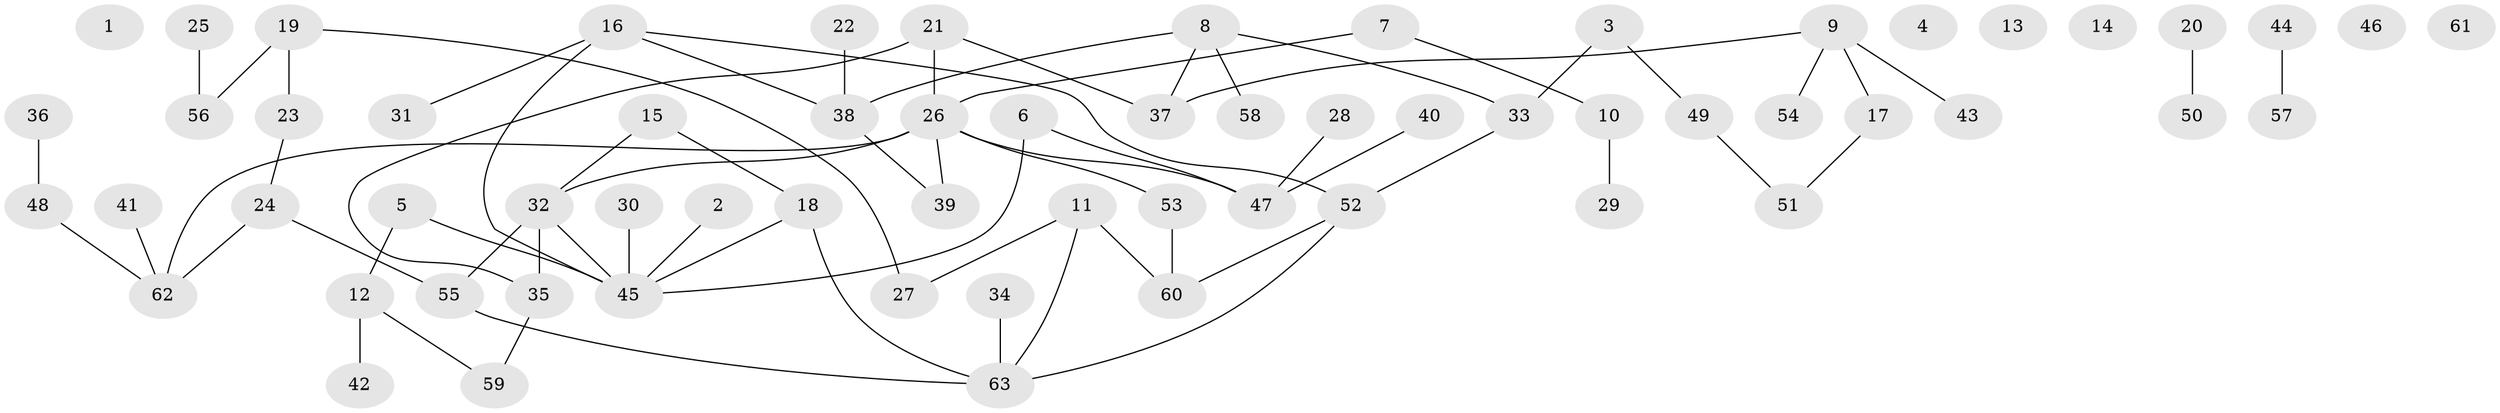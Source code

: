 // coarse degree distribution, {0: 0.2, 1: 0.275, 2: 0.1, 7: 0.05, 5: 0.05, 3: 0.225, 6: 0.05, 4: 0.05}
// Generated by graph-tools (version 1.1) at 2025/23/03/03/25 07:23:26]
// undirected, 63 vertices, 68 edges
graph export_dot {
graph [start="1"]
  node [color=gray90,style=filled];
  1;
  2;
  3;
  4;
  5;
  6;
  7;
  8;
  9;
  10;
  11;
  12;
  13;
  14;
  15;
  16;
  17;
  18;
  19;
  20;
  21;
  22;
  23;
  24;
  25;
  26;
  27;
  28;
  29;
  30;
  31;
  32;
  33;
  34;
  35;
  36;
  37;
  38;
  39;
  40;
  41;
  42;
  43;
  44;
  45;
  46;
  47;
  48;
  49;
  50;
  51;
  52;
  53;
  54;
  55;
  56;
  57;
  58;
  59;
  60;
  61;
  62;
  63;
  2 -- 45;
  3 -- 33;
  3 -- 49;
  5 -- 12;
  5 -- 45;
  6 -- 45;
  6 -- 47;
  7 -- 10;
  7 -- 26;
  8 -- 33;
  8 -- 37;
  8 -- 38;
  8 -- 58;
  9 -- 17;
  9 -- 37;
  9 -- 43;
  9 -- 54;
  10 -- 29;
  11 -- 27;
  11 -- 60;
  11 -- 63;
  12 -- 42;
  12 -- 59;
  15 -- 18;
  15 -- 32;
  16 -- 31;
  16 -- 38;
  16 -- 45;
  16 -- 52;
  17 -- 51;
  18 -- 45;
  18 -- 63;
  19 -- 23;
  19 -- 27;
  19 -- 56;
  20 -- 50;
  21 -- 26;
  21 -- 35;
  21 -- 37;
  22 -- 38;
  23 -- 24;
  24 -- 55;
  24 -- 62;
  25 -- 56;
  26 -- 32;
  26 -- 39;
  26 -- 47;
  26 -- 53;
  26 -- 62;
  28 -- 47;
  30 -- 45;
  32 -- 35;
  32 -- 45;
  32 -- 55;
  33 -- 52;
  34 -- 63;
  35 -- 59;
  36 -- 48;
  38 -- 39;
  40 -- 47;
  41 -- 62;
  44 -- 57;
  48 -- 62;
  49 -- 51;
  52 -- 60;
  52 -- 63;
  53 -- 60;
  55 -- 63;
}

